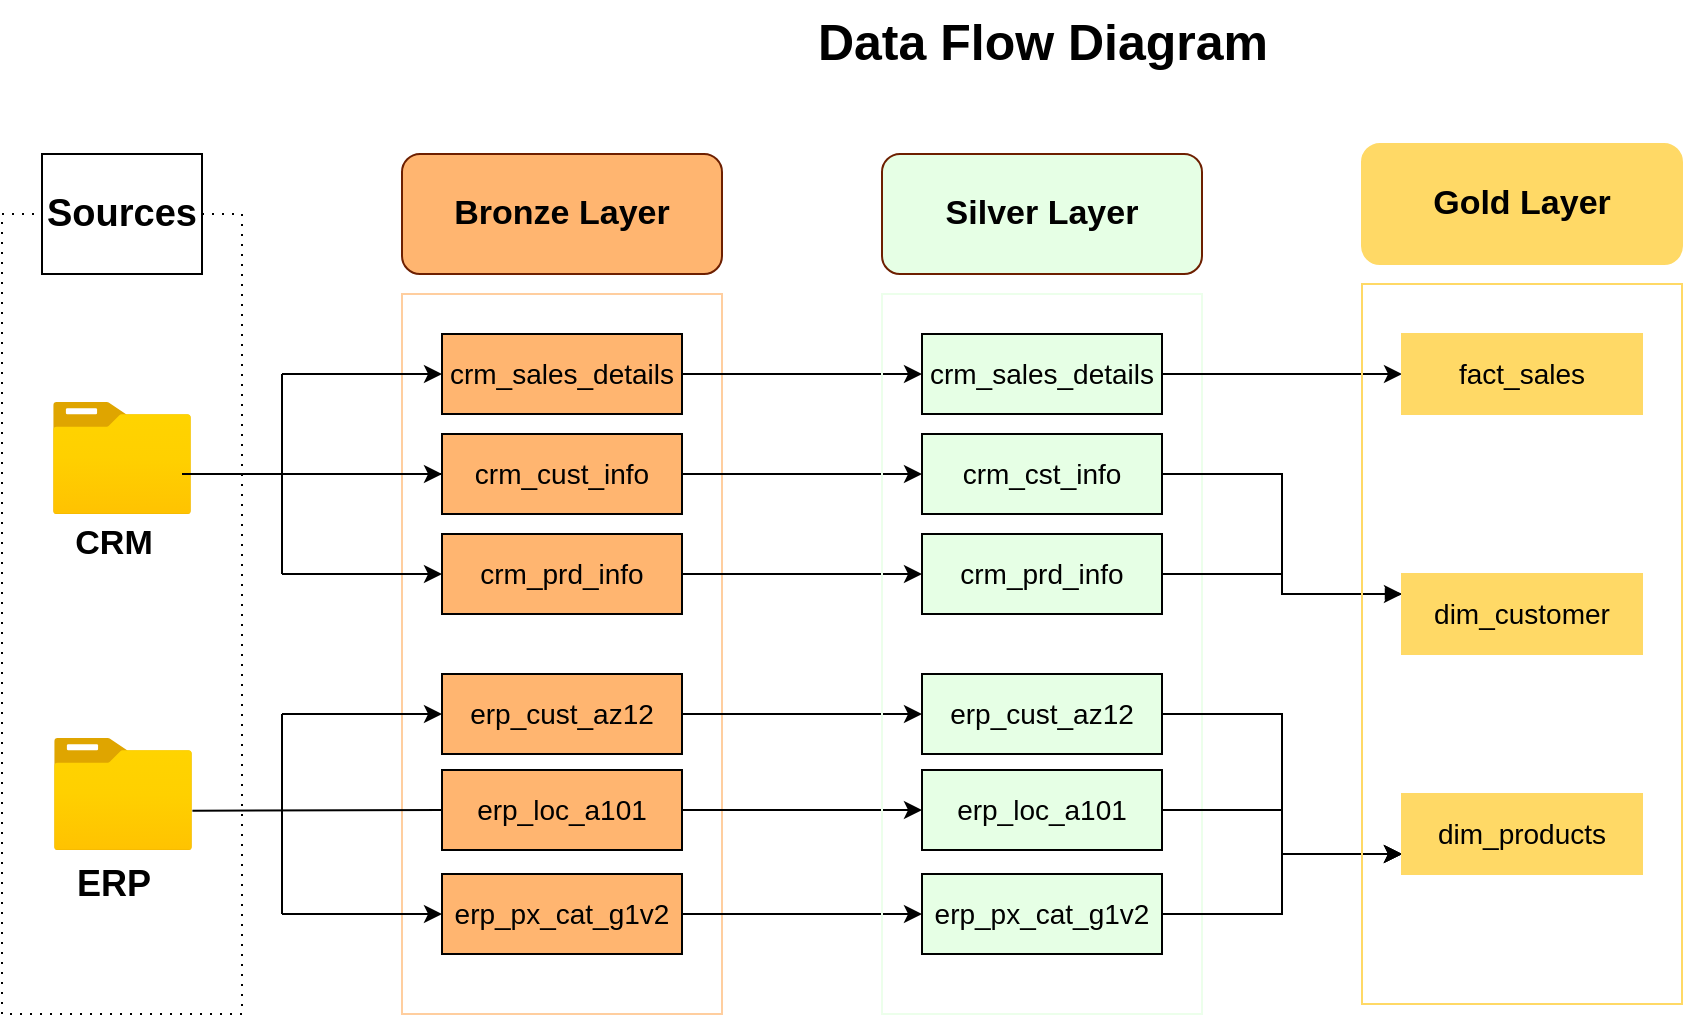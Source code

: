<mxfile version="27.0.5">
  <diagram name="Page-1" id="sIi_NMfBUi0292bvnNH9">
    <mxGraphModel dx="1077" dy="616" grid="1" gridSize="10" guides="1" tooltips="1" connect="1" arrows="1" fold="1" page="1" pageScale="1" pageWidth="850" pageHeight="1100" math="0" shadow="0">
      <root>
        <mxCell id="0" />
        <mxCell id="1" parent="0" />
        <mxCell id="pA7wiTsSURK0IAw2wxyH-1" value="" style="rounded=0;whiteSpace=wrap;html=1;fillColor=none;dashed=1;dashPattern=1 4;" parent="1" vertex="1">
          <mxGeometry x="40" y="120" width="120" height="400" as="geometry" />
        </mxCell>
        <mxCell id="pA7wiTsSURK0IAw2wxyH-2" value="&lt;b&gt;&lt;font style=&quot;font-size: 19px;&quot;&gt;Sources&lt;/font&gt;&lt;/b&gt;" style="rounded=0;whiteSpace=wrap;html=1;fillColor=default;strokeColor=default;" parent="1" vertex="1">
          <mxGeometry x="60" y="90" width="80" height="60" as="geometry" />
        </mxCell>
        <mxCell id="pA7wiTsSURK0IAw2wxyH-3" value="" style="rounded=0;whiteSpace=wrap;html=1;strokeColor=#FFCE9F;" parent="1" vertex="1">
          <mxGeometry x="240" y="160" width="160" height="360" as="geometry" />
        </mxCell>
        <mxCell id="pA7wiTsSURK0IAw2wxyH-5" value="" style="image;aspect=fixed;html=1;points=[];align=center;fontSize=12;image=img/lib/azure2/general/Folder_Blank.svg;" parent="1" vertex="1">
          <mxGeometry x="65.5" y="214" width="69" height="56.0" as="geometry" />
        </mxCell>
        <mxCell id="pA7wiTsSURK0IAw2wxyH-6" value="" style="image;aspect=fixed;html=1;points=[];align=center;fontSize=12;image=img/lib/azure2/general/Folder_Blank.svg;" parent="1" vertex="1">
          <mxGeometry x="66" y="382" width="69" height="56.0" as="geometry" />
        </mxCell>
        <mxCell id="pA7wiTsSURK0IAw2wxyH-7" value="&lt;b&gt;&lt;font style=&quot;font-size: 17px;&quot;&gt;CRM&lt;/font&gt;&lt;/b&gt;" style="text;html=1;align=center;verticalAlign=middle;whiteSpace=wrap;rounded=0;" parent="1" vertex="1">
          <mxGeometry x="66" y="270" width="60" height="30" as="geometry" />
        </mxCell>
        <mxCell id="pA7wiTsSURK0IAw2wxyH-8" value="&lt;b&gt;&lt;font style=&quot;font-size: 18px;&quot;&gt;ERP&lt;/font&gt;&lt;/b&gt;" style="text;html=1;align=center;verticalAlign=middle;whiteSpace=wrap;rounded=0;" parent="1" vertex="1">
          <mxGeometry x="66" y="440" width="60" height="30" as="geometry" />
        </mxCell>
        <mxCell id="pA7wiTsSURK0IAw2wxyH-9" value="&lt;b&gt;&lt;font style=&quot;font-size: 17px; color: rgb(0, 0, 0);&quot;&gt;Bronze Layer&lt;/font&gt;&lt;/b&gt;" style="rounded=1;whiteSpace=wrap;html=1;fillColor=#FFB570;fontColor=#ffffff;strokeColor=#6D1F00;" parent="1" vertex="1">
          <mxGeometry x="240" y="90" width="160" height="60" as="geometry" />
        </mxCell>
        <mxCell id="hBdPzxU4Rn-maE4rRRHd-9" style="edgeStyle=orthogonalEdgeStyle;rounded=0;orthogonalLoop=1;jettySize=auto;html=1;entryX=0;entryY=0.5;entryDx=0;entryDy=0;" parent="1" source="pA7wiTsSURK0IAw2wxyH-10" target="hBdPzxU4Rn-maE4rRRHd-3" edge="1">
          <mxGeometry relative="1" as="geometry" />
        </mxCell>
        <mxCell id="pA7wiTsSURK0IAw2wxyH-10" value="&lt;font style=&quot;color: light-dark(rgb(0, 0, 0), rgb(0, 0, 0)); font-size: 14px;&quot;&gt;crm_sales_details&lt;/font&gt;" style="rounded=0;whiteSpace=wrap;html=1;fillColor=#FFB570;" parent="1" vertex="1">
          <mxGeometry x="260" y="180" width="120" height="40" as="geometry" />
        </mxCell>
        <mxCell id="hBdPzxU4Rn-maE4rRRHd-11" style="edgeStyle=orthogonalEdgeStyle;rounded=0;orthogonalLoop=1;jettySize=auto;html=1;entryX=0;entryY=0.5;entryDx=0;entryDy=0;" parent="1" source="pA7wiTsSURK0IAw2wxyH-12" target="hBdPzxU4Rn-maE4rRRHd-4" edge="1">
          <mxGeometry relative="1" as="geometry" />
        </mxCell>
        <mxCell id="pA7wiTsSURK0IAw2wxyH-12" value="&lt;font style=&quot;color: light-dark(rgb(0, 0, 0), rgb(0, 0, 0)); font-size: 14px;&quot;&gt;crm_cust_info&lt;/font&gt;" style="rounded=0;whiteSpace=wrap;html=1;fillColor=#FFB570;" parent="1" vertex="1">
          <mxGeometry x="260" y="230" width="120" height="40" as="geometry" />
        </mxCell>
        <mxCell id="hBdPzxU4Rn-maE4rRRHd-12" style="edgeStyle=orthogonalEdgeStyle;rounded=0;orthogonalLoop=1;jettySize=auto;html=1;entryX=0;entryY=0.5;entryDx=0;entryDy=0;" parent="1" source="pA7wiTsSURK0IAw2wxyH-13" target="hBdPzxU4Rn-maE4rRRHd-5" edge="1">
          <mxGeometry relative="1" as="geometry" />
        </mxCell>
        <mxCell id="pA7wiTsSURK0IAw2wxyH-13" value="&lt;font style=&quot;color: light-dark(rgb(0, 0, 0), rgb(0, 0, 0)); font-size: 14px;&quot;&gt;crm_prd_info&lt;/font&gt;" style="rounded=0;whiteSpace=wrap;html=1;fillColor=#FFB570;" parent="1" vertex="1">
          <mxGeometry x="260" y="280" width="120" height="40" as="geometry" />
        </mxCell>
        <mxCell id="pA7wiTsSURK0IAw2wxyH-16" value="" style="endArrow=none;html=1;rounded=0;entryX=0;entryY=0.5;entryDx=0;entryDy=0;" parent="1" target="pA7wiTsSURK0IAw2wxyH-12" edge="1">
          <mxGeometry width="50" height="50" relative="1" as="geometry">
            <mxPoint x="130" y="250" as="sourcePoint" />
            <mxPoint x="300" y="250" as="targetPoint" />
          </mxGeometry>
        </mxCell>
        <mxCell id="pA7wiTsSURK0IAw2wxyH-17" value="" style="endArrow=classic;html=1;rounded=0;" parent="1" edge="1">
          <mxGeometry width="50" height="50" relative="1" as="geometry">
            <mxPoint x="180" y="200" as="sourcePoint" />
            <mxPoint x="260" y="200" as="targetPoint" />
          </mxGeometry>
        </mxCell>
        <mxCell id="pA7wiTsSURK0IAw2wxyH-18" value="" style="endArrow=classic;html=1;rounded=0;" parent="1" edge="1">
          <mxGeometry width="50" height="50" relative="1" as="geometry">
            <mxPoint x="180" y="300" as="sourcePoint" />
            <mxPoint x="260" y="300" as="targetPoint" />
          </mxGeometry>
        </mxCell>
        <mxCell id="pA7wiTsSURK0IAw2wxyH-19" value="" style="endArrow=none;html=1;rounded=0;" parent="1" edge="1">
          <mxGeometry width="50" height="50" relative="1" as="geometry">
            <mxPoint x="180" y="300" as="sourcePoint" />
            <mxPoint x="180" y="200" as="targetPoint" />
          </mxGeometry>
        </mxCell>
        <mxCell id="pA7wiTsSURK0IAw2wxyH-20" value="" style="endArrow=classic;html=1;rounded=0;" parent="1" edge="1">
          <mxGeometry width="50" height="50" relative="1" as="geometry">
            <mxPoint x="190" y="250" as="sourcePoint" />
            <mxPoint x="260" y="250" as="targetPoint" />
          </mxGeometry>
        </mxCell>
        <mxCell id="hBdPzxU4Rn-maE4rRRHd-13" style="edgeStyle=orthogonalEdgeStyle;rounded=0;orthogonalLoop=1;jettySize=auto;html=1;" parent="1" source="pA7wiTsSURK0IAw2wxyH-22" target="hBdPzxU4Rn-maE4rRRHd-6" edge="1">
          <mxGeometry relative="1" as="geometry" />
        </mxCell>
        <mxCell id="pA7wiTsSURK0IAw2wxyH-22" value="&lt;font color=&quot;#000000&quot;&gt;&lt;span style=&quot;font-size: 14px;&quot;&gt;erp_cust_az12&lt;/span&gt;&lt;/font&gt;" style="rounded=0;whiteSpace=wrap;html=1;fillColor=#FFB570;" parent="1" vertex="1">
          <mxGeometry x="260" y="350" width="120" height="40" as="geometry" />
        </mxCell>
        <mxCell id="hBdPzxU4Rn-maE4rRRHd-14" style="edgeStyle=orthogonalEdgeStyle;rounded=0;orthogonalLoop=1;jettySize=auto;html=1;" parent="1" source="pA7wiTsSURK0IAw2wxyH-23" target="hBdPzxU4Rn-maE4rRRHd-7" edge="1">
          <mxGeometry relative="1" as="geometry" />
        </mxCell>
        <mxCell id="pA7wiTsSURK0IAw2wxyH-23" value="&lt;font color=&quot;#000000&quot;&gt;&lt;span style=&quot;font-size: 14px;&quot;&gt;erp_loc_a101&lt;/span&gt;&lt;/font&gt;" style="rounded=0;whiteSpace=wrap;html=1;fillColor=#FFB570;" parent="1" vertex="1">
          <mxGeometry x="260" y="398" width="120" height="40" as="geometry" />
        </mxCell>
        <mxCell id="hBdPzxU4Rn-maE4rRRHd-15" style="edgeStyle=orthogonalEdgeStyle;rounded=0;orthogonalLoop=1;jettySize=auto;html=1;" parent="1" source="pA7wiTsSURK0IAw2wxyH-24" target="hBdPzxU4Rn-maE4rRRHd-8" edge="1">
          <mxGeometry relative="1" as="geometry" />
        </mxCell>
        <mxCell id="pA7wiTsSURK0IAw2wxyH-24" value="&lt;font color=&quot;#000000&quot;&gt;&lt;span style=&quot;font-size: 14px;&quot;&gt;erp_px_cat_g1v2&lt;/span&gt;&lt;/font&gt;" style="rounded=0;whiteSpace=wrap;html=1;fillColor=#FFB570;" parent="1" vertex="1">
          <mxGeometry x="260" y="450" width="120" height="40" as="geometry" />
        </mxCell>
        <mxCell id="pA7wiTsSURK0IAw2wxyH-26" value="" style="endArrow=none;html=1;rounded=0;entryX=0;entryY=0.5;entryDx=0;entryDy=0;exitX=1.003;exitY=0.65;exitDx=0;exitDy=0;exitPerimeter=0;" parent="1" source="pA7wiTsSURK0IAw2wxyH-6" target="pA7wiTsSURK0IAw2wxyH-23" edge="1">
          <mxGeometry width="50" height="50" relative="1" as="geometry">
            <mxPoint x="140" y="420" as="sourcePoint" />
            <mxPoint x="180" y="370" as="targetPoint" />
          </mxGeometry>
        </mxCell>
        <mxCell id="pA7wiTsSURK0IAw2wxyH-28" value="" style="endArrow=classic;html=1;rounded=0;" parent="1" edge="1">
          <mxGeometry width="50" height="50" relative="1" as="geometry">
            <mxPoint x="180" y="370" as="sourcePoint" />
            <mxPoint x="260" y="370" as="targetPoint" />
          </mxGeometry>
        </mxCell>
        <mxCell id="pA7wiTsSURK0IAw2wxyH-29" value="" style="endArrow=classic;html=1;rounded=0;" parent="1" edge="1">
          <mxGeometry width="50" height="50" relative="1" as="geometry">
            <mxPoint x="180" y="470" as="sourcePoint" />
            <mxPoint x="260" y="470" as="targetPoint" />
          </mxGeometry>
        </mxCell>
        <mxCell id="pA7wiTsSURK0IAw2wxyH-30" value="" style="endArrow=none;html=1;rounded=0;" parent="1" edge="1">
          <mxGeometry width="50" height="50" relative="1" as="geometry">
            <mxPoint x="180" y="470" as="sourcePoint" />
            <mxPoint x="180" y="370" as="targetPoint" />
          </mxGeometry>
        </mxCell>
        <mxCell id="pA7wiTsSURK0IAw2wxyH-33" value="&lt;b&gt;&lt;font style=&quot;font-size: 25px;&quot;&gt;Data Flow Diagram&lt;/font&gt;&lt;/b&gt;" style="text;html=1;align=center;verticalAlign=middle;resizable=0;points=[];autosize=1;strokeColor=none;fillColor=none;" parent="1" vertex="1">
          <mxGeometry x="435" y="13" width="250" height="40" as="geometry" />
        </mxCell>
        <mxCell id="hBdPzxU4Rn-maE4rRRHd-1" value="" style="rounded=0;whiteSpace=wrap;html=1;strokeColor=#ECFFEB;fillColor=none;" parent="1" vertex="1">
          <mxGeometry x="480" y="160" width="160" height="360" as="geometry" />
        </mxCell>
        <mxCell id="hBdPzxU4Rn-maE4rRRHd-2" value="&lt;b&gt;&lt;font style=&quot;font-size: 17px; color: rgb(0, 0, 0);&quot;&gt;Silver Layer&lt;/font&gt;&lt;/b&gt;" style="rounded=1;whiteSpace=wrap;html=1;fillColor=#E6FFE5;fontColor=#ffffff;strokeColor=#6D1F00;" parent="1" vertex="1">
          <mxGeometry x="480" y="90" width="160" height="60" as="geometry" />
        </mxCell>
        <mxCell id="zLrKTOKxnZaX_PXenKj8-10" style="edgeStyle=orthogonalEdgeStyle;rounded=0;orthogonalLoop=1;jettySize=auto;html=1;" edge="1" parent="1" source="hBdPzxU4Rn-maE4rRRHd-3" target="zLrKTOKxnZaX_PXenKj8-3">
          <mxGeometry relative="1" as="geometry" />
        </mxCell>
        <mxCell id="hBdPzxU4Rn-maE4rRRHd-3" value="&lt;font style=&quot;color: light-dark(rgb(0, 0, 0), rgb(0, 0, 0)); font-size: 14px;&quot;&gt;crm_sales_details&lt;/font&gt;" style="rounded=0;whiteSpace=wrap;html=1;fillColor=#E6FFE5;" parent="1" vertex="1">
          <mxGeometry x="500" y="180" width="120" height="40" as="geometry" />
        </mxCell>
        <mxCell id="zLrKTOKxnZaX_PXenKj8-11" style="edgeStyle=orthogonalEdgeStyle;rounded=0;orthogonalLoop=1;jettySize=auto;html=1;entryX=0;entryY=0.25;entryDx=0;entryDy=0;endArrow=blockThin;endFill=1;" edge="1" parent="1" source="hBdPzxU4Rn-maE4rRRHd-4" target="zLrKTOKxnZaX_PXenKj8-4">
          <mxGeometry relative="1" as="geometry" />
        </mxCell>
        <mxCell id="hBdPzxU4Rn-maE4rRRHd-4" value="&lt;font style=&quot;color: light-dark(rgb(0, 0, 0), rgb(0, 0, 0)); font-size: 14px;&quot;&gt;crm_cst_info&lt;/font&gt;" style="rounded=0;whiteSpace=wrap;html=1;fillColor=#E6FFE5;" parent="1" vertex="1">
          <mxGeometry x="500" y="230" width="120" height="40" as="geometry" />
        </mxCell>
        <mxCell id="zLrKTOKxnZaX_PXenKj8-12" style="edgeStyle=orthogonalEdgeStyle;rounded=0;orthogonalLoop=1;jettySize=auto;html=1;entryX=0;entryY=0.25;entryDx=0;entryDy=0;" edge="1" parent="1" source="hBdPzxU4Rn-maE4rRRHd-5" target="zLrKTOKxnZaX_PXenKj8-4">
          <mxGeometry relative="1" as="geometry" />
        </mxCell>
        <mxCell id="hBdPzxU4Rn-maE4rRRHd-5" value="&lt;font style=&quot;color: light-dark(rgb(0, 0, 0), rgb(0, 0, 0)); font-size: 14px;&quot;&gt;crm_prd_info&lt;/font&gt;" style="rounded=0;whiteSpace=wrap;html=1;fillColor=#E6FFE5;" parent="1" vertex="1">
          <mxGeometry x="500" y="280" width="120" height="40" as="geometry" />
        </mxCell>
        <mxCell id="zLrKTOKxnZaX_PXenKj8-13" style="edgeStyle=orthogonalEdgeStyle;rounded=0;orthogonalLoop=1;jettySize=auto;html=1;entryX=0;entryY=0.75;entryDx=0;entryDy=0;" edge="1" parent="1" source="hBdPzxU4Rn-maE4rRRHd-6" target="zLrKTOKxnZaX_PXenKj8-5">
          <mxGeometry relative="1" as="geometry" />
        </mxCell>
        <mxCell id="hBdPzxU4Rn-maE4rRRHd-6" value="&lt;span style=&quot;color: rgb(0, 0, 0); font-size: 14px;&quot;&gt;erp_cust_az12&lt;/span&gt;" style="rounded=0;whiteSpace=wrap;html=1;fillColor=#E6FFE5;" parent="1" vertex="1">
          <mxGeometry x="500" y="350" width="120" height="40" as="geometry" />
        </mxCell>
        <mxCell id="zLrKTOKxnZaX_PXenKj8-14" style="edgeStyle=orthogonalEdgeStyle;rounded=0;orthogonalLoop=1;jettySize=auto;html=1;entryX=0;entryY=0.75;entryDx=0;entryDy=0;" edge="1" parent="1" source="hBdPzxU4Rn-maE4rRRHd-7" target="zLrKTOKxnZaX_PXenKj8-5">
          <mxGeometry relative="1" as="geometry" />
        </mxCell>
        <mxCell id="hBdPzxU4Rn-maE4rRRHd-7" value="&lt;span style=&quot;color: rgb(0, 0, 0); font-size: 14px;&quot;&gt;erp_loc_a101&lt;/span&gt;" style="rounded=0;whiteSpace=wrap;html=1;fillColor=#E6FFE5;" parent="1" vertex="1">
          <mxGeometry x="500" y="398" width="120" height="40" as="geometry" />
        </mxCell>
        <mxCell id="zLrKTOKxnZaX_PXenKj8-15" style="edgeStyle=orthogonalEdgeStyle;rounded=0;orthogonalLoop=1;jettySize=auto;html=1;entryX=0;entryY=0.75;entryDx=0;entryDy=0;" edge="1" parent="1" source="hBdPzxU4Rn-maE4rRRHd-8" target="zLrKTOKxnZaX_PXenKj8-5">
          <mxGeometry relative="1" as="geometry" />
        </mxCell>
        <mxCell id="hBdPzxU4Rn-maE4rRRHd-8" value="&lt;span style=&quot;color: rgb(0, 0, 0); font-size: 14px;&quot;&gt;erp_px_cat_g1v2&lt;/span&gt;" style="rounded=0;whiteSpace=wrap;html=1;fillColor=#E6FFE5;" parent="1" vertex="1">
          <mxGeometry x="500" y="450" width="120" height="40" as="geometry" />
        </mxCell>
        <mxCell id="zLrKTOKxnZaX_PXenKj8-1" value="" style="rounded=0;whiteSpace=wrap;html=1;strokeColor=#FFD966;fillColor=none;" vertex="1" parent="1">
          <mxGeometry x="720" y="155" width="160" height="360" as="geometry" />
        </mxCell>
        <mxCell id="zLrKTOKxnZaX_PXenKj8-2" value="&lt;b&gt;&lt;font style=&quot;font-size: 17px; color: rgb(0, 0, 0);&quot;&gt;Gold Layer&lt;/font&gt;&lt;/b&gt;" style="rounded=1;whiteSpace=wrap;html=1;fillColor=#FFD966;fontColor=#ffffff;strokeColor=#FFD966;" vertex="1" parent="1">
          <mxGeometry x="720" y="85" width="160" height="60" as="geometry" />
        </mxCell>
        <mxCell id="zLrKTOKxnZaX_PXenKj8-3" value="&lt;font color=&quot;#000000&quot;&gt;&lt;span style=&quot;font-size: 14px;&quot;&gt;fact_sales&lt;/span&gt;&lt;/font&gt;" style="rounded=0;whiteSpace=wrap;html=1;fillColor=#FFD966;strokeColor=#FFD966;" vertex="1" parent="1">
          <mxGeometry x="740" y="180" width="120" height="40" as="geometry" />
        </mxCell>
        <mxCell id="zLrKTOKxnZaX_PXenKj8-4" value="&lt;font color=&quot;#000000&quot;&gt;&lt;span style=&quot;font-size: 14px;&quot;&gt;dim_customer&lt;/span&gt;&lt;/font&gt;" style="rounded=0;whiteSpace=wrap;html=1;fillColor=#FFD966;strokeColor=#FFD966;" vertex="1" parent="1">
          <mxGeometry x="740" y="300" width="120" height="40" as="geometry" />
        </mxCell>
        <mxCell id="zLrKTOKxnZaX_PXenKj8-5" value="&lt;font color=&quot;#000000&quot;&gt;&lt;span style=&quot;font-size: 14px;&quot;&gt;dim_products&lt;/span&gt;&lt;/font&gt;" style="rounded=0;whiteSpace=wrap;html=1;fillColor=#FFD966;strokeColor=#FFD966;" vertex="1" parent="1">
          <mxGeometry x="740" y="410" width="120" height="40" as="geometry" />
        </mxCell>
      </root>
    </mxGraphModel>
  </diagram>
</mxfile>
